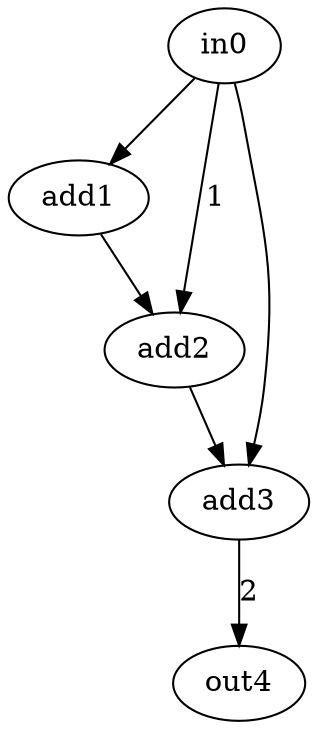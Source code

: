 strict digraph "arf" {
0 [alap=0, asap=0, label=in0, op=in];
1 [alap=1, asap=1, label=add1, op=addi, value=2];
2 [alap=2, asap=2, label=add2, op=add, value=2];
3 [alap=3, asap=3, label=add3, op=add, value=2];
4 [alap=4, asap=4, label=out4, op=out];
0 -> 1  [port=0, w=0];
0 -> 2  [label=1, port=0, w=1];
0 -> 3  [port=0, w=0];
1 -> 2  [port=1, w=0];
2 -> 3  [port=1, w=0];
3 -> 4  [label=2, port=0, w=2];
}
